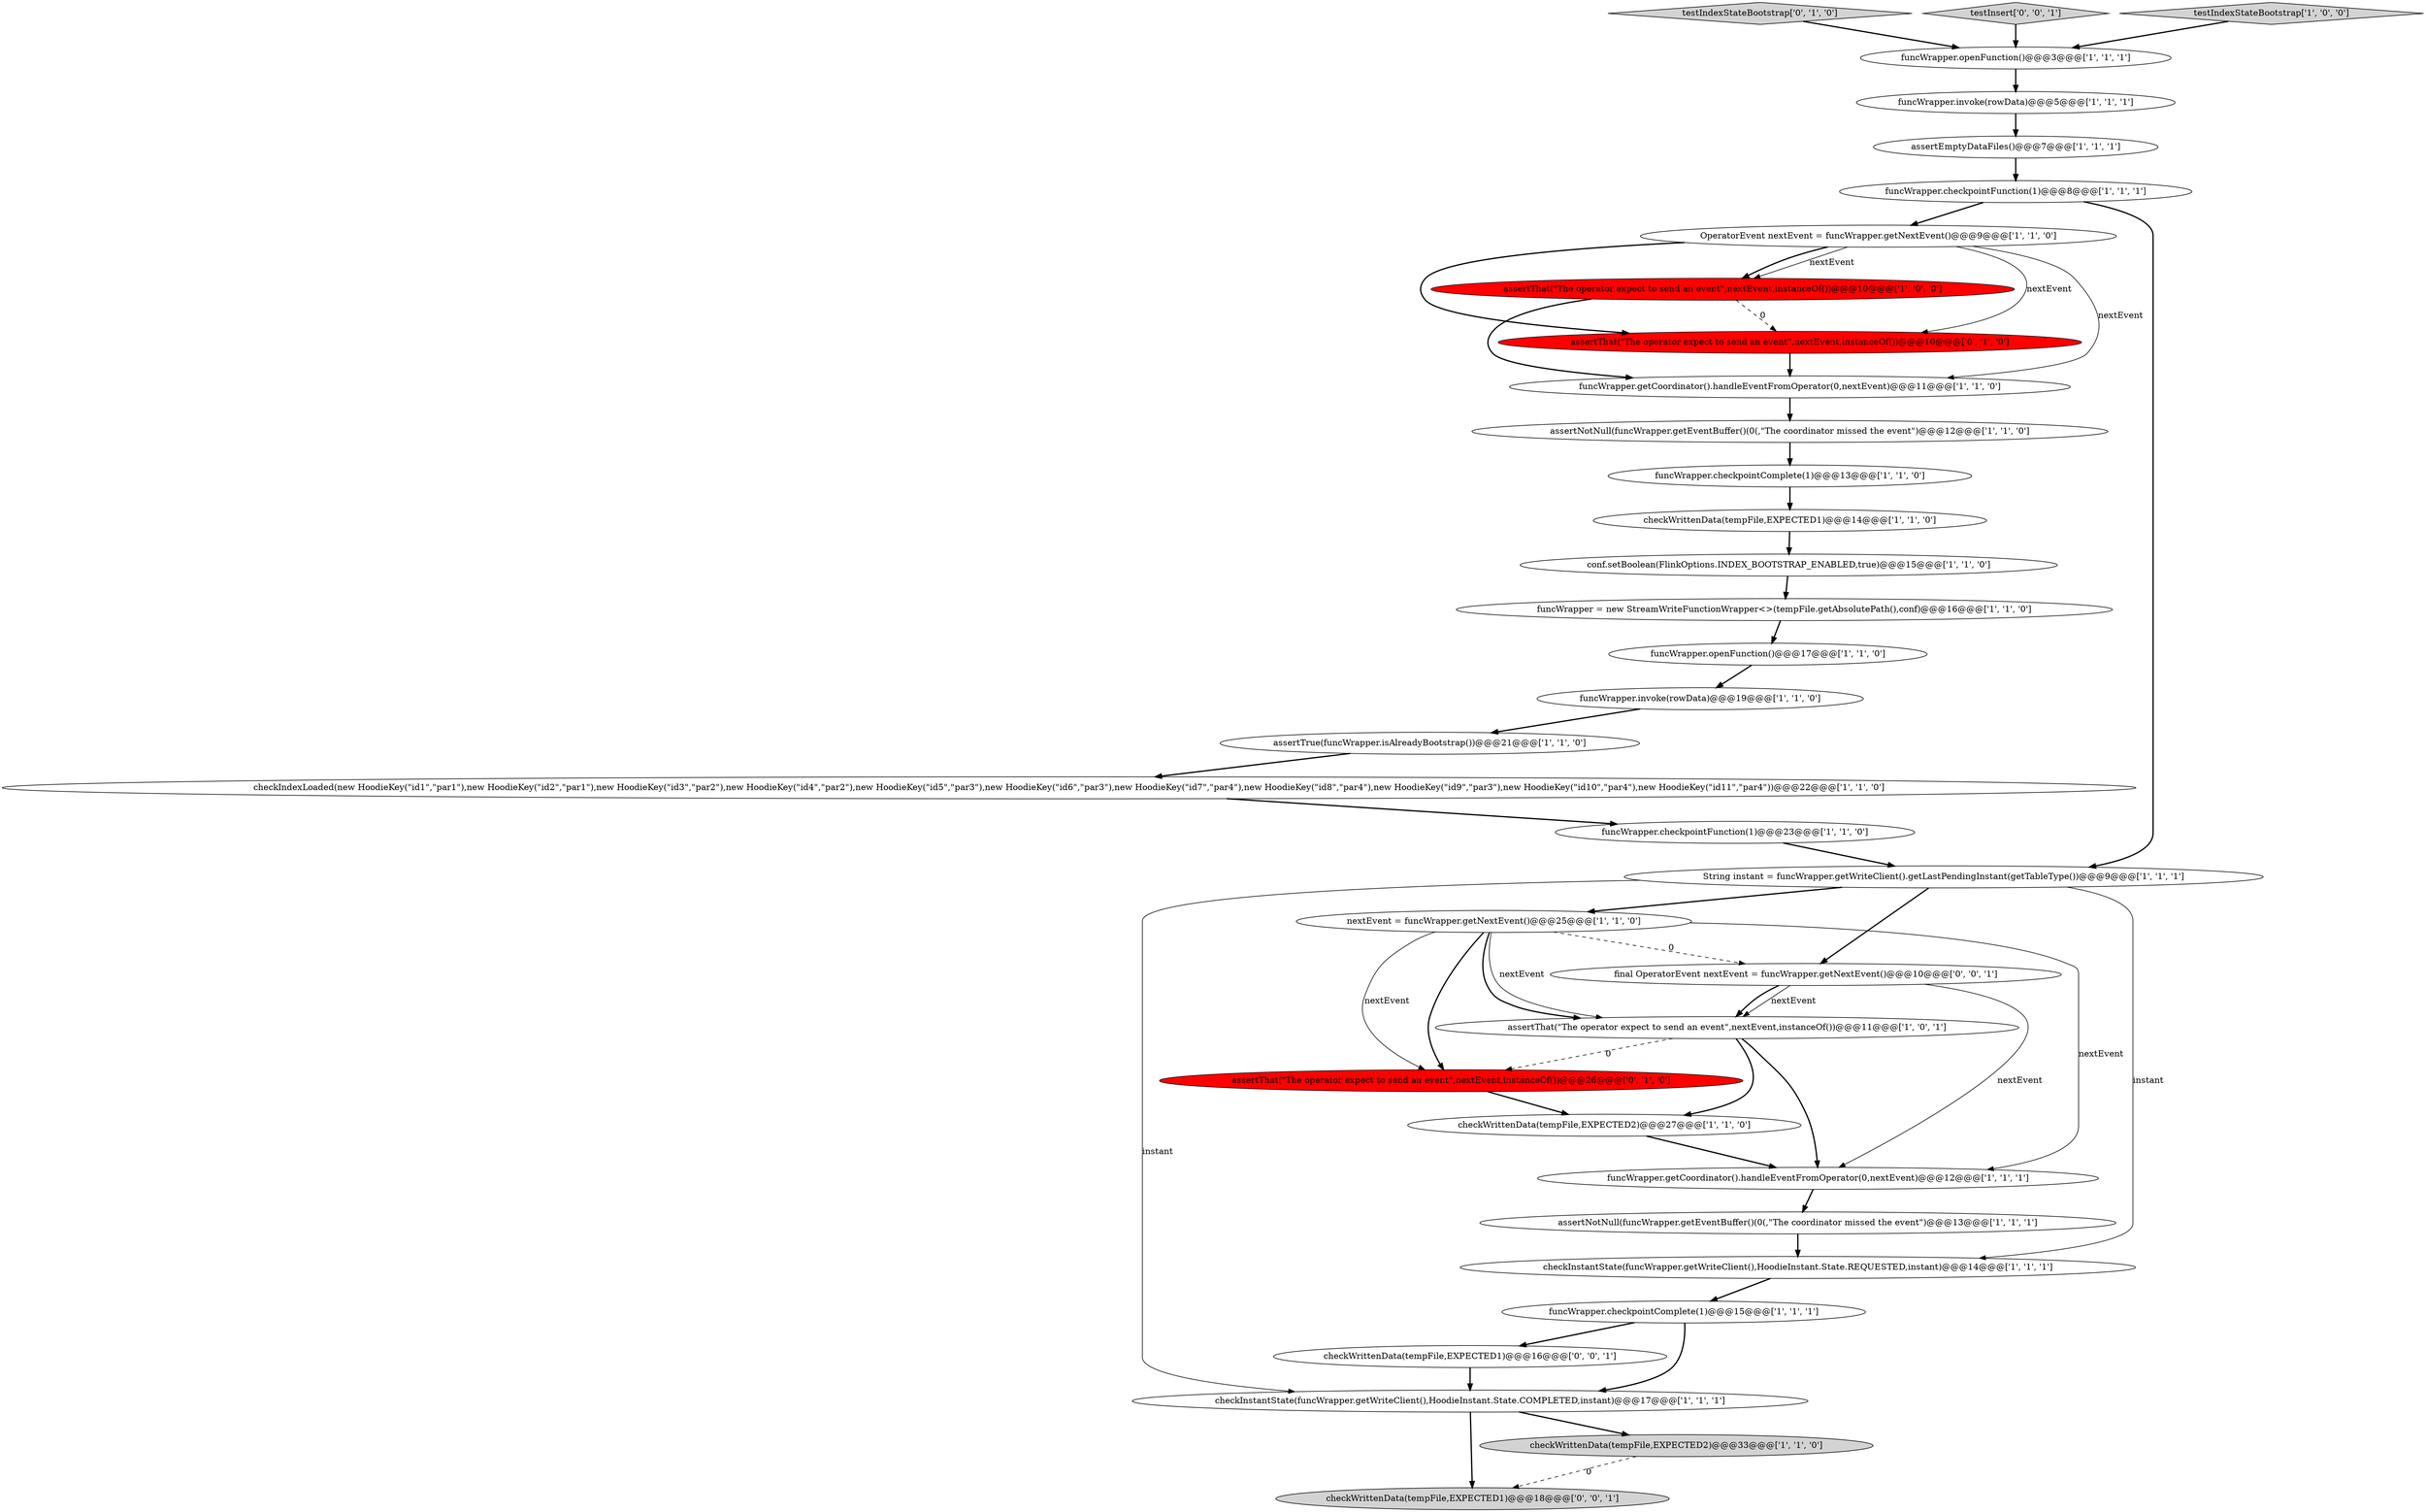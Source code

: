 digraph {
13 [style = filled, label = "nextEvent = funcWrapper.getNextEvent()@@@25@@@['1', '1', '0']", fillcolor = white, shape = ellipse image = "AAA0AAABBB1BBB"];
16 [style = filled, label = "String instant = funcWrapper.getWriteClient().getLastPendingInstant(getTableType())@@@9@@@['1', '1', '1']", fillcolor = white, shape = ellipse image = "AAA0AAABBB1BBB"];
26 [style = filled, label = "checkWrittenData(tempFile,EXPECTED2)@@@27@@@['1', '1', '0']", fillcolor = white, shape = ellipse image = "AAA0AAABBB1BBB"];
7 [style = filled, label = "funcWrapper.checkpointFunction(1)@@@23@@@['1', '1', '0']", fillcolor = white, shape = ellipse image = "AAA0AAABBB1BBB"];
3 [style = filled, label = "funcWrapper.checkpointComplete(1)@@@13@@@['1', '1', '0']", fillcolor = white, shape = ellipse image = "AAA0AAABBB1BBB"];
9 [style = filled, label = "funcWrapper.checkpointComplete(1)@@@15@@@['1', '1', '1']", fillcolor = white, shape = ellipse image = "AAA0AAABBB1BBB"];
0 [style = filled, label = "assertThat(\"The operator expect to send an event\",nextEvent,instanceOf())@@@11@@@['1', '0', '1']", fillcolor = white, shape = ellipse image = "AAA0AAABBB1BBB"];
17 [style = filled, label = "funcWrapper.invoke(rowData)@@@5@@@['1', '1', '1']", fillcolor = white, shape = ellipse image = "AAA0AAABBB1BBB"];
28 [style = filled, label = "assertThat(\"The operator expect to send an event\",nextEvent,instanceOf())@@@10@@@['0', '1', '0']", fillcolor = red, shape = ellipse image = "AAA1AAABBB2BBB"];
19 [style = filled, label = "assertEmptyDataFiles()@@@7@@@['1', '1', '1']", fillcolor = white, shape = ellipse image = "AAA0AAABBB1BBB"];
21 [style = filled, label = "funcWrapper.openFunction()@@@3@@@['1', '1', '1']", fillcolor = white, shape = ellipse image = "AAA0AAABBB1BBB"];
30 [style = filled, label = "testIndexStateBootstrap['0', '1', '0']", fillcolor = lightgray, shape = diamond image = "AAA0AAABBB2BBB"];
8 [style = filled, label = "checkInstantState(funcWrapper.getWriteClient(),HoodieInstant.State.COMPLETED,instant)@@@17@@@['1', '1', '1']", fillcolor = white, shape = ellipse image = "AAA0AAABBB1BBB"];
11 [style = filled, label = "funcWrapper.invoke(rowData)@@@19@@@['1', '1', '0']", fillcolor = white, shape = ellipse image = "AAA0AAABBB1BBB"];
31 [style = filled, label = "checkWrittenData(tempFile,EXPECTED1)@@@16@@@['0', '0', '1']", fillcolor = white, shape = ellipse image = "AAA0AAABBB3BBB"];
6 [style = filled, label = "checkWrittenData(tempFile,EXPECTED1)@@@14@@@['1', '1', '0']", fillcolor = white, shape = ellipse image = "AAA0AAABBB1BBB"];
5 [style = filled, label = "funcWrapper.checkpointFunction(1)@@@8@@@['1', '1', '1']", fillcolor = white, shape = ellipse image = "AAA0AAABBB1BBB"];
1 [style = filled, label = "funcWrapper.openFunction()@@@17@@@['1', '1', '0']", fillcolor = white, shape = ellipse image = "AAA0AAABBB1BBB"];
23 [style = filled, label = "funcWrapper.getCoordinator().handleEventFromOperator(0,nextEvent)@@@12@@@['1', '1', '1']", fillcolor = white, shape = ellipse image = "AAA0AAABBB1BBB"];
2 [style = filled, label = "assertNotNull(funcWrapper.getEventBuffer()(0(,\"The coordinator missed the event\")@@@12@@@['1', '1', '0']", fillcolor = white, shape = ellipse image = "AAA0AAABBB1BBB"];
14 [style = filled, label = "assertThat(\"The operator expect to send an event\",nextEvent,instanceOf())@@@10@@@['1', '0', '0']", fillcolor = red, shape = ellipse image = "AAA1AAABBB1BBB"];
27 [style = filled, label = "checkInstantState(funcWrapper.getWriteClient(),HoodieInstant.State.REQUESTED,instant)@@@14@@@['1', '1', '1']", fillcolor = white, shape = ellipse image = "AAA0AAABBB1BBB"];
20 [style = filled, label = "checkIndexLoaded(new HoodieKey(\"id1\",\"par1\"),new HoodieKey(\"id2\",\"par1\"),new HoodieKey(\"id3\",\"par2\"),new HoodieKey(\"id4\",\"par2\"),new HoodieKey(\"id5\",\"par3\"),new HoodieKey(\"id6\",\"par3\"),new HoodieKey(\"id7\",\"par4\"),new HoodieKey(\"id8\",\"par4\"),new HoodieKey(\"id9\",\"par3\"),new HoodieKey(\"id10\",\"par4\"),new HoodieKey(\"id11\",\"par4\"))@@@22@@@['1', '1', '0']", fillcolor = white, shape = ellipse image = "AAA0AAABBB1BBB"];
4 [style = filled, label = "funcWrapper = new StreamWriteFunctionWrapper<>(tempFile.getAbsolutePath(),conf)@@@16@@@['1', '1', '0']", fillcolor = white, shape = ellipse image = "AAA0AAABBB1BBB"];
25 [style = filled, label = "conf.setBoolean(FlinkOptions.INDEX_BOOTSTRAP_ENABLED,true)@@@15@@@['1', '1', '0']", fillcolor = white, shape = ellipse image = "AAA0AAABBB1BBB"];
10 [style = filled, label = "checkWrittenData(tempFile,EXPECTED2)@@@33@@@['1', '1', '0']", fillcolor = lightgray, shape = ellipse image = "AAA0AAABBB1BBB"];
15 [style = filled, label = "assertTrue(funcWrapper.isAlreadyBootstrap())@@@21@@@['1', '1', '0']", fillcolor = white, shape = ellipse image = "AAA0AAABBB1BBB"];
12 [style = filled, label = "funcWrapper.getCoordinator().handleEventFromOperator(0,nextEvent)@@@11@@@['1', '1', '0']", fillcolor = white, shape = ellipse image = "AAA0AAABBB1BBB"];
33 [style = filled, label = "testInsert['0', '0', '1']", fillcolor = lightgray, shape = diamond image = "AAA0AAABBB3BBB"];
18 [style = filled, label = "testIndexStateBootstrap['1', '0', '0']", fillcolor = lightgray, shape = diamond image = "AAA0AAABBB1BBB"];
29 [style = filled, label = "assertThat(\"The operator expect to send an event\",nextEvent,instanceOf())@@@26@@@['0', '1', '0']", fillcolor = red, shape = ellipse image = "AAA1AAABBB2BBB"];
32 [style = filled, label = "checkWrittenData(tempFile,EXPECTED1)@@@18@@@['0', '0', '1']", fillcolor = lightgray, shape = ellipse image = "AAA0AAABBB3BBB"];
22 [style = filled, label = "OperatorEvent nextEvent = funcWrapper.getNextEvent()@@@9@@@['1', '1', '0']", fillcolor = white, shape = ellipse image = "AAA0AAABBB1BBB"];
24 [style = filled, label = "assertNotNull(funcWrapper.getEventBuffer()(0(,\"The coordinator missed the event\")@@@13@@@['1', '1', '1']", fillcolor = white, shape = ellipse image = "AAA0AAABBB1BBB"];
34 [style = filled, label = "final OperatorEvent nextEvent = funcWrapper.getNextEvent()@@@10@@@['0', '0', '1']", fillcolor = white, shape = ellipse image = "AAA0AAABBB3BBB"];
8->10 [style = bold, label=""];
16->13 [style = bold, label=""];
0->26 [style = bold, label=""];
8->32 [style = bold, label=""];
34->0 [style = solid, label="nextEvent"];
13->29 [style = solid, label="nextEvent"];
14->28 [style = dashed, label="0"];
9->31 [style = bold, label=""];
2->3 [style = bold, label=""];
27->9 [style = bold, label=""];
25->4 [style = bold, label=""];
16->34 [style = bold, label=""];
3->6 [style = bold, label=""];
16->8 [style = solid, label="instant"];
22->28 [style = bold, label=""];
22->12 [style = solid, label="nextEvent"];
28->12 [style = bold, label=""];
9->8 [style = bold, label=""];
17->19 [style = bold, label=""];
34->0 [style = bold, label=""];
11->15 [style = bold, label=""];
1->11 [style = bold, label=""];
22->14 [style = solid, label="nextEvent"];
29->26 [style = bold, label=""];
5->16 [style = bold, label=""];
19->5 [style = bold, label=""];
34->23 [style = solid, label="nextEvent"];
12->2 [style = bold, label=""];
23->24 [style = bold, label=""];
13->29 [style = bold, label=""];
30->21 [style = bold, label=""];
0->23 [style = bold, label=""];
22->28 [style = solid, label="nextEvent"];
10->32 [style = dashed, label="0"];
15->20 [style = bold, label=""];
26->23 [style = bold, label=""];
14->12 [style = bold, label=""];
7->16 [style = bold, label=""];
0->29 [style = dashed, label="0"];
13->23 [style = solid, label="nextEvent"];
4->1 [style = bold, label=""];
18->21 [style = bold, label=""];
20->7 [style = bold, label=""];
22->14 [style = bold, label=""];
33->21 [style = bold, label=""];
13->0 [style = solid, label="nextEvent"];
5->22 [style = bold, label=""];
13->34 [style = dashed, label="0"];
21->17 [style = bold, label=""];
24->27 [style = bold, label=""];
31->8 [style = bold, label=""];
16->27 [style = solid, label="instant"];
6->25 [style = bold, label=""];
13->0 [style = bold, label=""];
}
